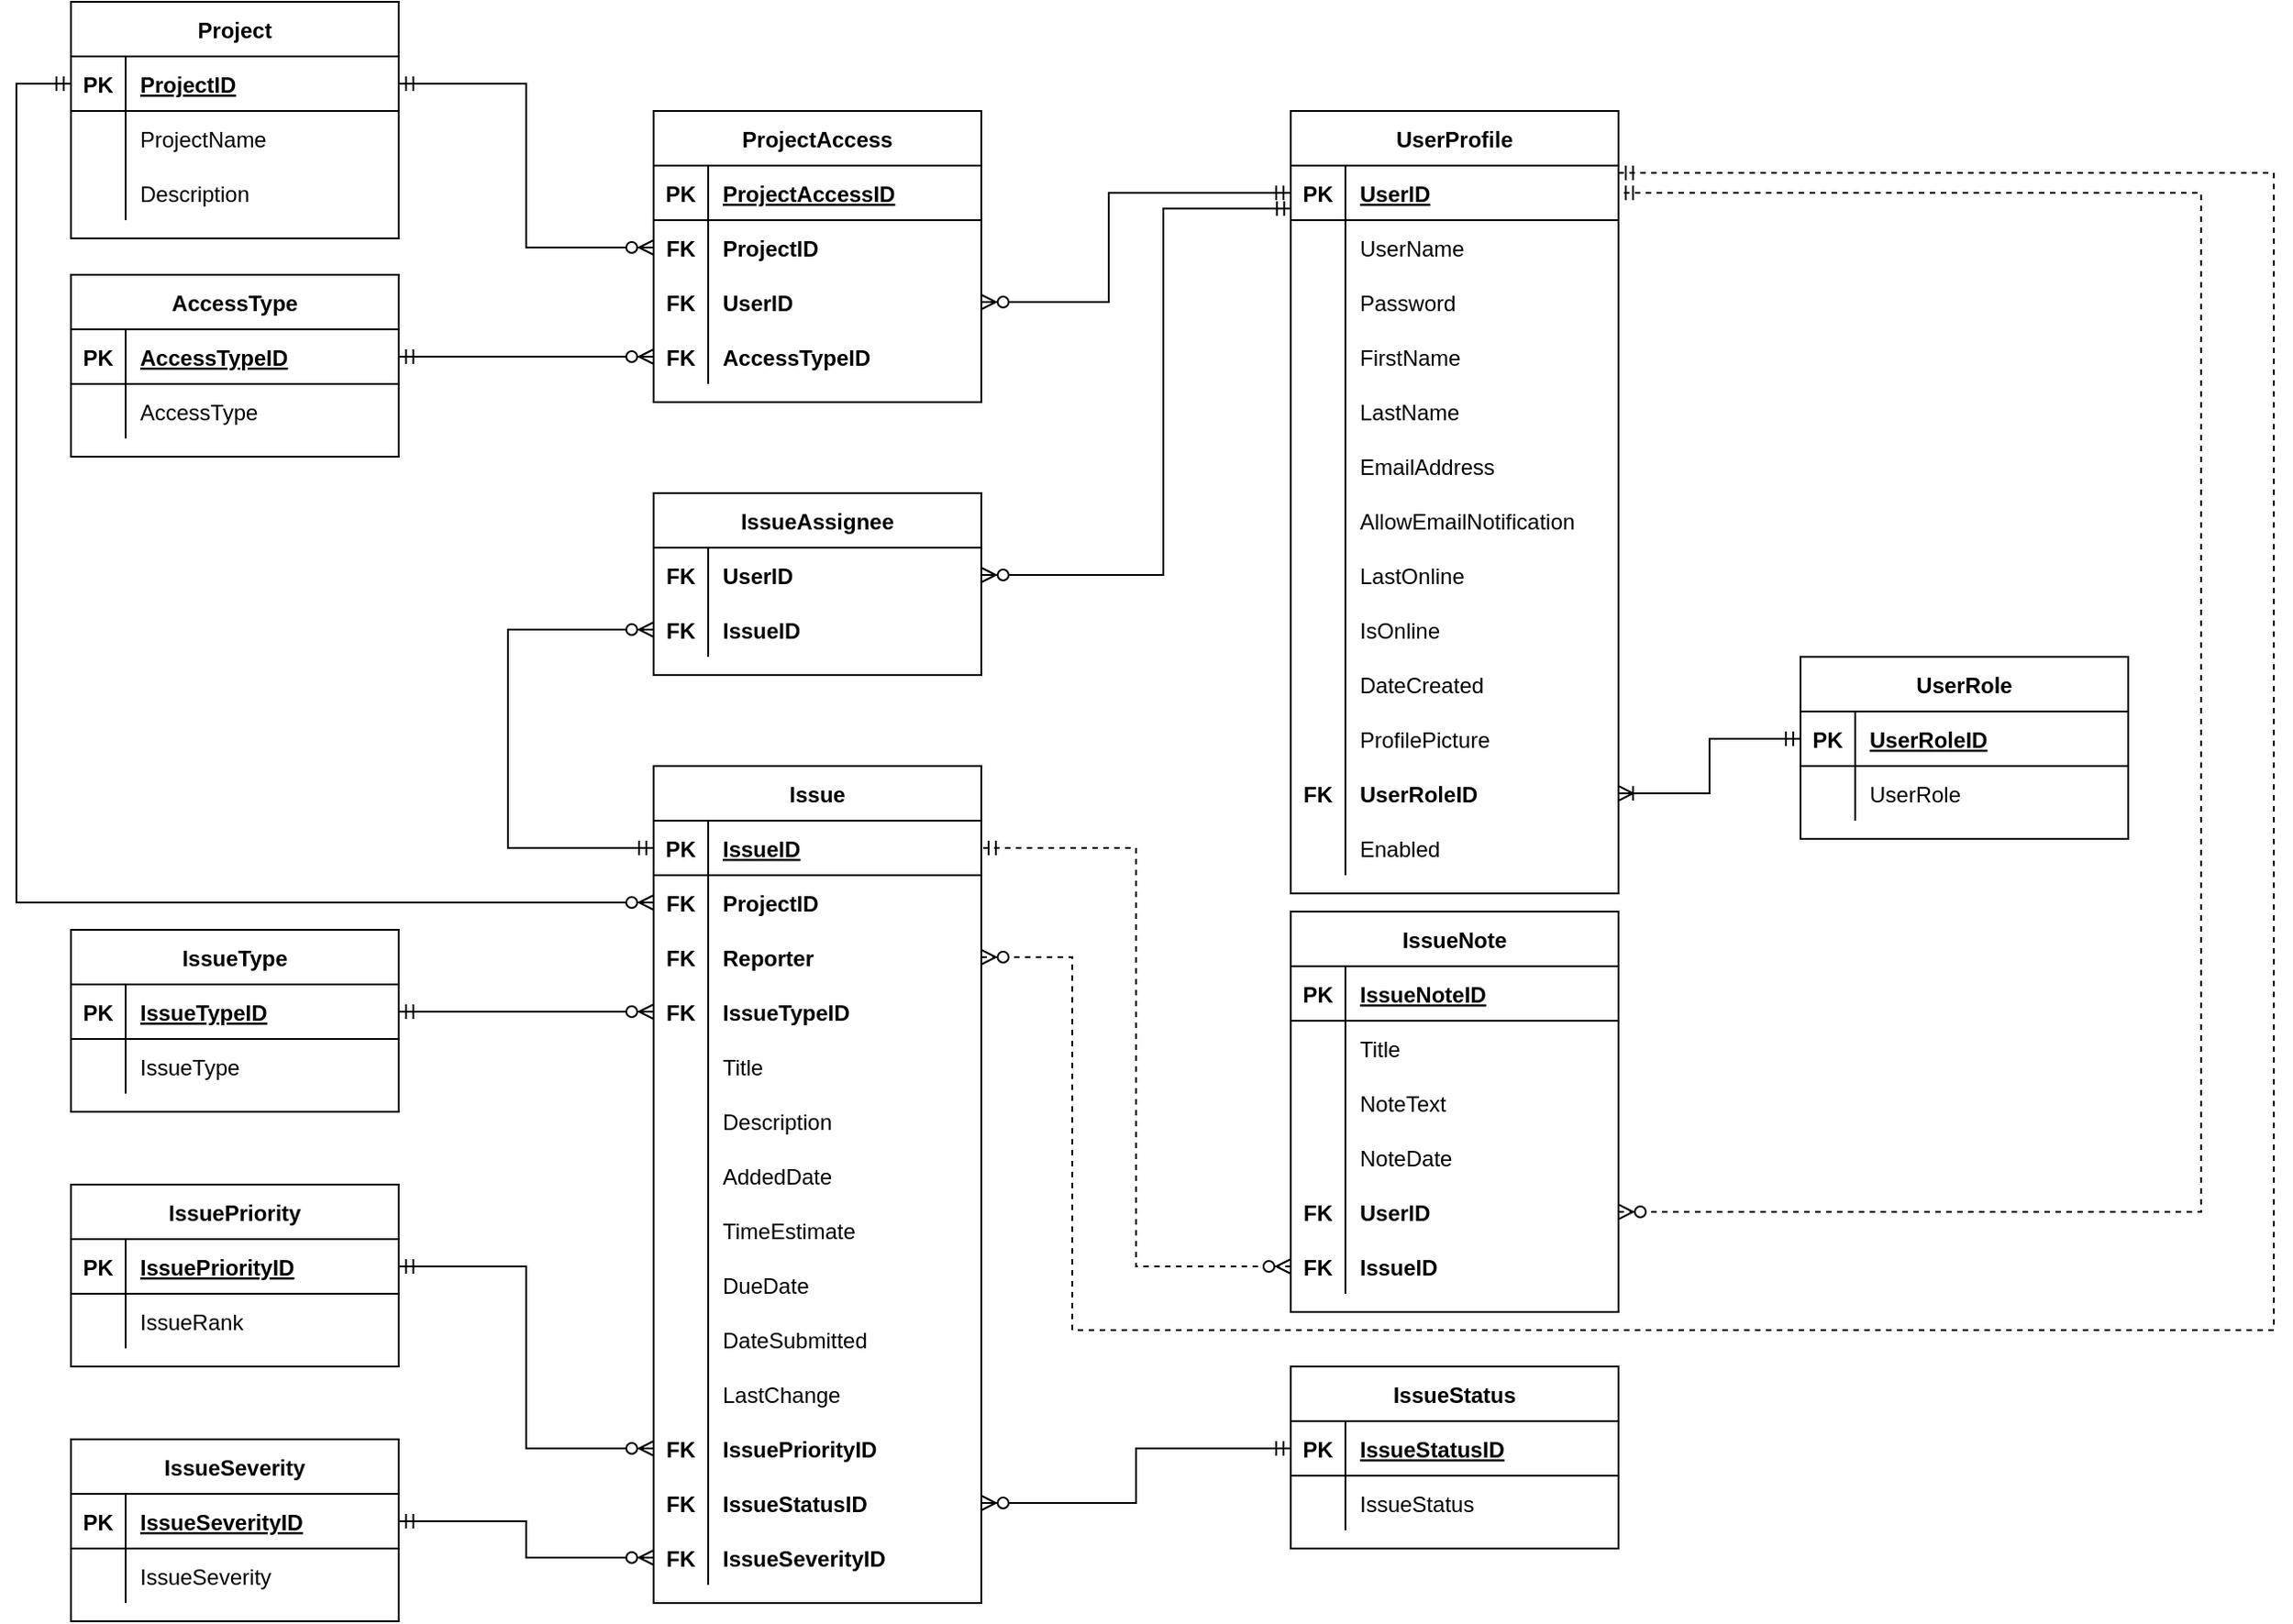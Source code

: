 <mxfile version="14.2.7" type="device"><diagram id="EEn7_UA5b_czd3U7n7TX" name="Page-1"><mxGraphModel dx="2249" dy="832" grid="1" gridSize="10" guides="1" tooltips="1" connect="1" arrows="1" fold="1" page="1" pageScale="1" pageWidth="827" pageHeight="1169" math="0" shadow="0"><root><mxCell id="0"/><mxCell id="1" parent="0"/><mxCell id="U8qrPTHyF1fJjjaUrVv9-1" value="Project" style="shape=table;startSize=30;container=1;collapsible=1;childLayout=tableLayout;fixedRows=1;rowLines=0;fontStyle=1;align=center;resizeLast=1;" parent="1" vertex="1"><mxGeometry x="-330" y="40" width="180" height="130" as="geometry"/></mxCell><mxCell id="U8qrPTHyF1fJjjaUrVv9-2" value="" style="shape=partialRectangle;collapsible=0;dropTarget=0;pointerEvents=0;fillColor=none;top=0;left=0;bottom=1;right=0;points=[[0,0.5],[1,0.5]];portConstraint=eastwest;" parent="U8qrPTHyF1fJjjaUrVv9-1" vertex="1"><mxGeometry y="30" width="180" height="30" as="geometry"/></mxCell><mxCell id="U8qrPTHyF1fJjjaUrVv9-3" value="PK" style="shape=partialRectangle;connectable=0;fillColor=none;top=0;left=0;bottom=0;right=0;fontStyle=1;overflow=hidden;" parent="U8qrPTHyF1fJjjaUrVv9-2" vertex="1"><mxGeometry width="30" height="30" as="geometry"/></mxCell><mxCell id="U8qrPTHyF1fJjjaUrVv9-4" value="ProjectID" style="shape=partialRectangle;connectable=0;fillColor=none;top=0;left=0;bottom=0;right=0;align=left;spacingLeft=6;fontStyle=5;overflow=hidden;" parent="U8qrPTHyF1fJjjaUrVv9-2" vertex="1"><mxGeometry x="30" width="150" height="30" as="geometry"/></mxCell><mxCell id="U8qrPTHyF1fJjjaUrVv9-5" value="" style="shape=partialRectangle;collapsible=0;dropTarget=0;pointerEvents=0;fillColor=none;top=0;left=0;bottom=0;right=0;points=[[0,0.5],[1,0.5]];portConstraint=eastwest;" parent="U8qrPTHyF1fJjjaUrVv9-1" vertex="1"><mxGeometry y="60" width="180" height="30" as="geometry"/></mxCell><mxCell id="U8qrPTHyF1fJjjaUrVv9-6" value="" style="shape=partialRectangle;connectable=0;fillColor=none;top=0;left=0;bottom=0;right=0;editable=1;overflow=hidden;" parent="U8qrPTHyF1fJjjaUrVv9-5" vertex="1"><mxGeometry width="30" height="30" as="geometry"/></mxCell><mxCell id="U8qrPTHyF1fJjjaUrVv9-7" value="ProjectName" style="shape=partialRectangle;connectable=0;fillColor=none;top=0;left=0;bottom=0;right=0;align=left;spacingLeft=6;overflow=hidden;" parent="U8qrPTHyF1fJjjaUrVv9-5" vertex="1"><mxGeometry x="30" width="150" height="30" as="geometry"/></mxCell><mxCell id="U8qrPTHyF1fJjjaUrVv9-8" value="" style="shape=partialRectangle;collapsible=0;dropTarget=0;pointerEvents=0;fillColor=none;top=0;left=0;bottom=0;right=0;points=[[0,0.5],[1,0.5]];portConstraint=eastwest;" parent="U8qrPTHyF1fJjjaUrVv9-1" vertex="1"><mxGeometry y="90" width="180" height="30" as="geometry"/></mxCell><mxCell id="U8qrPTHyF1fJjjaUrVv9-9" value="" style="shape=partialRectangle;connectable=0;fillColor=none;top=0;left=0;bottom=0;right=0;editable=1;overflow=hidden;" parent="U8qrPTHyF1fJjjaUrVv9-8" vertex="1"><mxGeometry width="30" height="30" as="geometry"/></mxCell><mxCell id="U8qrPTHyF1fJjjaUrVv9-10" value="Description" style="shape=partialRectangle;connectable=0;fillColor=none;top=0;left=0;bottom=0;right=0;align=left;spacingLeft=6;overflow=hidden;" parent="U8qrPTHyF1fJjjaUrVv9-8" vertex="1"><mxGeometry x="30" width="150" height="30" as="geometry"/></mxCell><mxCell id="U8qrPTHyF1fJjjaUrVv9-31" value="ProjectAccess" style="shape=table;startSize=30;container=1;collapsible=1;childLayout=tableLayout;fixedRows=1;rowLines=0;fontStyle=1;align=center;resizeLast=1;" parent="1" vertex="1"><mxGeometry x="-10" y="100" width="180" height="160" as="geometry"/></mxCell><mxCell id="U8qrPTHyF1fJjjaUrVv9-32" value="" style="shape=partialRectangle;collapsible=0;dropTarget=0;pointerEvents=0;fillColor=none;top=0;left=0;bottom=1;right=0;points=[[0,0.5],[1,0.5]];portConstraint=eastwest;" parent="U8qrPTHyF1fJjjaUrVv9-31" vertex="1"><mxGeometry y="30" width="180" height="30" as="geometry"/></mxCell><mxCell id="U8qrPTHyF1fJjjaUrVv9-33" value="PK" style="shape=partialRectangle;connectable=0;fillColor=none;top=0;left=0;bottom=0;right=0;fontStyle=1;overflow=hidden;" parent="U8qrPTHyF1fJjjaUrVv9-32" vertex="1"><mxGeometry width="30" height="30" as="geometry"/></mxCell><mxCell id="U8qrPTHyF1fJjjaUrVv9-34" value="ProjectAccessID" style="shape=partialRectangle;connectable=0;fillColor=none;top=0;left=0;bottom=0;right=0;align=left;spacingLeft=6;fontStyle=5;overflow=hidden;" parent="U8qrPTHyF1fJjjaUrVv9-32" vertex="1"><mxGeometry x="30" width="150" height="30" as="geometry"/></mxCell><mxCell id="U8qrPTHyF1fJjjaUrVv9-35" value="" style="shape=partialRectangle;collapsible=0;dropTarget=0;pointerEvents=0;fillColor=none;top=0;left=0;bottom=0;right=0;points=[[0,0.5],[1,0.5]];portConstraint=eastwest;" parent="U8qrPTHyF1fJjjaUrVv9-31" vertex="1"><mxGeometry y="60" width="180" height="30" as="geometry"/></mxCell><mxCell id="U8qrPTHyF1fJjjaUrVv9-36" value="FK" style="shape=partialRectangle;connectable=0;fillColor=none;top=0;left=0;bottom=0;right=0;editable=1;overflow=hidden;fontStyle=1" parent="U8qrPTHyF1fJjjaUrVv9-35" vertex="1"><mxGeometry width="30" height="30" as="geometry"/></mxCell><mxCell id="U8qrPTHyF1fJjjaUrVv9-37" value="ProjectID" style="shape=partialRectangle;connectable=0;fillColor=none;top=0;left=0;bottom=0;right=0;align=left;spacingLeft=6;overflow=hidden;fontStyle=1" parent="U8qrPTHyF1fJjjaUrVv9-35" vertex="1"><mxGeometry x="30" width="150" height="30" as="geometry"/></mxCell><mxCell id="U8qrPTHyF1fJjjaUrVv9-38" value="" style="shape=partialRectangle;collapsible=0;dropTarget=0;pointerEvents=0;fillColor=none;top=0;left=0;bottom=0;right=0;points=[[0,0.5],[1,0.5]];portConstraint=eastwest;" parent="U8qrPTHyF1fJjjaUrVv9-31" vertex="1"><mxGeometry y="90" width="180" height="30" as="geometry"/></mxCell><mxCell id="U8qrPTHyF1fJjjaUrVv9-39" value="FK" style="shape=partialRectangle;connectable=0;fillColor=none;top=0;left=0;bottom=0;right=0;editable=1;overflow=hidden;fontStyle=1" parent="U8qrPTHyF1fJjjaUrVv9-38" vertex="1"><mxGeometry width="30" height="30" as="geometry"/></mxCell><mxCell id="U8qrPTHyF1fJjjaUrVv9-40" value="UserID" style="shape=partialRectangle;connectable=0;fillColor=none;top=0;left=0;bottom=0;right=0;align=left;spacingLeft=6;overflow=hidden;fontStyle=1" parent="U8qrPTHyF1fJjjaUrVv9-38" vertex="1"><mxGeometry x="30" width="150" height="30" as="geometry"/></mxCell><mxCell id="OHiaVpku4xXdTDNq6cMT-23" value="" style="shape=partialRectangle;collapsible=0;dropTarget=0;pointerEvents=0;fillColor=none;top=0;left=0;bottom=0;right=0;points=[[0,0.5],[1,0.5]];portConstraint=eastwest;" parent="U8qrPTHyF1fJjjaUrVv9-31" vertex="1"><mxGeometry y="120" width="180" height="30" as="geometry"/></mxCell><mxCell id="OHiaVpku4xXdTDNq6cMT-24" value="FK" style="shape=partialRectangle;connectable=0;fillColor=none;top=0;left=0;bottom=0;right=0;editable=1;overflow=hidden;fontStyle=1" parent="OHiaVpku4xXdTDNq6cMT-23" vertex="1"><mxGeometry width="30" height="30" as="geometry"/></mxCell><mxCell id="OHiaVpku4xXdTDNq6cMT-25" value="AccessTypeID" style="shape=partialRectangle;connectable=0;fillColor=none;top=0;left=0;bottom=0;right=0;align=left;spacingLeft=6;overflow=hidden;fontStyle=1" parent="OHiaVpku4xXdTDNq6cMT-23" vertex="1"><mxGeometry x="30" width="150" height="30" as="geometry"/></mxCell><mxCell id="U8qrPTHyF1fJjjaUrVv9-58" value="UserProfile" style="shape=table;startSize=30;container=1;collapsible=1;childLayout=tableLayout;fixedRows=1;rowLines=0;fontStyle=1;align=center;resizeLast=1;" parent="1" vertex="1"><mxGeometry x="340" y="100" width="180" height="430" as="geometry"><mxRectangle x="340" y="70" width="60" height="30" as="alternateBounds"/></mxGeometry></mxCell><mxCell id="U8qrPTHyF1fJjjaUrVv9-59" value="" style="shape=partialRectangle;collapsible=0;dropTarget=0;pointerEvents=0;fillColor=none;top=0;left=0;bottom=1;right=0;points=[[0,0.5],[1,0.5]];portConstraint=eastwest;" parent="U8qrPTHyF1fJjjaUrVv9-58" vertex="1"><mxGeometry y="30" width="180" height="30" as="geometry"/></mxCell><mxCell id="U8qrPTHyF1fJjjaUrVv9-60" value="PK" style="shape=partialRectangle;connectable=0;fillColor=none;top=0;left=0;bottom=0;right=0;fontStyle=1;overflow=hidden;" parent="U8qrPTHyF1fJjjaUrVv9-59" vertex="1"><mxGeometry width="30" height="30" as="geometry"/></mxCell><mxCell id="U8qrPTHyF1fJjjaUrVv9-61" value="UserID" style="shape=partialRectangle;connectable=0;fillColor=none;top=0;left=0;bottom=0;right=0;align=left;spacingLeft=6;fontStyle=5;overflow=hidden;" parent="U8qrPTHyF1fJjjaUrVv9-59" vertex="1"><mxGeometry x="30" width="150" height="30" as="geometry"/></mxCell><mxCell id="U8qrPTHyF1fJjjaUrVv9-62" value="" style="shape=partialRectangle;collapsible=0;dropTarget=0;pointerEvents=0;fillColor=none;top=0;left=0;bottom=0;right=0;points=[[0,0.5],[1,0.5]];portConstraint=eastwest;" parent="U8qrPTHyF1fJjjaUrVv9-58" vertex="1"><mxGeometry y="60" width="180" height="30" as="geometry"/></mxCell><mxCell id="U8qrPTHyF1fJjjaUrVv9-63" value="" style="shape=partialRectangle;connectable=0;fillColor=none;top=0;left=0;bottom=0;right=0;editable=1;overflow=hidden;" parent="U8qrPTHyF1fJjjaUrVv9-62" vertex="1"><mxGeometry width="30" height="30" as="geometry"/></mxCell><mxCell id="U8qrPTHyF1fJjjaUrVv9-64" value="UserName" style="shape=partialRectangle;connectable=0;fillColor=none;top=0;left=0;bottom=0;right=0;align=left;spacingLeft=6;overflow=hidden;" parent="U8qrPTHyF1fJjjaUrVv9-62" vertex="1"><mxGeometry x="30" width="150" height="30" as="geometry"/></mxCell><mxCell id="U8qrPTHyF1fJjjaUrVv9-68" value="" style="shape=partialRectangle;collapsible=0;dropTarget=0;pointerEvents=0;fillColor=none;top=0;left=0;bottom=0;right=0;points=[[0,0.5],[1,0.5]];portConstraint=eastwest;" parent="U8qrPTHyF1fJjjaUrVv9-58" vertex="1"><mxGeometry y="90" width="180" height="30" as="geometry"/></mxCell><mxCell id="U8qrPTHyF1fJjjaUrVv9-69" value="" style="shape=partialRectangle;connectable=0;fillColor=none;top=0;left=0;bottom=0;right=0;editable=1;overflow=hidden;" parent="U8qrPTHyF1fJjjaUrVv9-68" vertex="1"><mxGeometry width="30" height="30" as="geometry"/></mxCell><mxCell id="U8qrPTHyF1fJjjaUrVv9-70" value="Password" style="shape=partialRectangle;connectable=0;fillColor=none;top=0;left=0;bottom=0;right=0;align=left;spacingLeft=6;overflow=hidden;" parent="U8qrPTHyF1fJjjaUrVv9-68" vertex="1"><mxGeometry x="30" width="150" height="30" as="geometry"/></mxCell><mxCell id="U8qrPTHyF1fJjjaUrVv9-65" value="" style="shape=partialRectangle;collapsible=0;dropTarget=0;pointerEvents=0;fillColor=none;top=0;left=0;bottom=0;right=0;points=[[0,0.5],[1,0.5]];portConstraint=eastwest;" parent="U8qrPTHyF1fJjjaUrVv9-58" vertex="1"><mxGeometry y="120" width="180" height="30" as="geometry"/></mxCell><mxCell id="U8qrPTHyF1fJjjaUrVv9-66" value="" style="shape=partialRectangle;connectable=0;fillColor=none;top=0;left=0;bottom=0;right=0;editable=1;overflow=hidden;" parent="U8qrPTHyF1fJjjaUrVv9-65" vertex="1"><mxGeometry width="30" height="30" as="geometry"/></mxCell><mxCell id="U8qrPTHyF1fJjjaUrVv9-67" value="FirstName" style="shape=partialRectangle;connectable=0;fillColor=none;top=0;left=0;bottom=0;right=0;align=left;spacingLeft=6;overflow=hidden;" parent="U8qrPTHyF1fJjjaUrVv9-65" vertex="1"><mxGeometry x="30" width="150" height="30" as="geometry"/></mxCell><mxCell id="U8qrPTHyF1fJjjaUrVv9-85" value="" style="shape=partialRectangle;collapsible=0;dropTarget=0;pointerEvents=0;fillColor=none;top=0;left=0;bottom=0;right=0;points=[[0,0.5],[1,0.5]];portConstraint=eastwest;" parent="U8qrPTHyF1fJjjaUrVv9-58" vertex="1"><mxGeometry y="150" width="180" height="30" as="geometry"/></mxCell><mxCell id="U8qrPTHyF1fJjjaUrVv9-86" value="" style="shape=partialRectangle;connectable=0;fillColor=none;top=0;left=0;bottom=0;right=0;editable=1;overflow=hidden;" parent="U8qrPTHyF1fJjjaUrVv9-85" vertex="1"><mxGeometry width="30" height="30" as="geometry"/></mxCell><mxCell id="U8qrPTHyF1fJjjaUrVv9-87" value="LastName" style="shape=partialRectangle;connectable=0;fillColor=none;top=0;left=0;bottom=0;right=0;align=left;spacingLeft=6;overflow=hidden;" parent="U8qrPTHyF1fJjjaUrVv9-85" vertex="1"><mxGeometry x="30" width="150" height="30" as="geometry"/></mxCell><mxCell id="U8qrPTHyF1fJjjaUrVv9-88" value="" style="shape=partialRectangle;collapsible=0;dropTarget=0;pointerEvents=0;fillColor=none;top=0;left=0;bottom=0;right=0;points=[[0,0.5],[1,0.5]];portConstraint=eastwest;" parent="U8qrPTHyF1fJjjaUrVv9-58" vertex="1"><mxGeometry y="180" width="180" height="30" as="geometry"/></mxCell><mxCell id="U8qrPTHyF1fJjjaUrVv9-89" value="" style="shape=partialRectangle;connectable=0;fillColor=none;top=0;left=0;bottom=0;right=0;editable=1;overflow=hidden;" parent="U8qrPTHyF1fJjjaUrVv9-88" vertex="1"><mxGeometry width="30" height="30" as="geometry"/></mxCell><mxCell id="U8qrPTHyF1fJjjaUrVv9-90" value="EmailAddress" style="shape=partialRectangle;connectable=0;fillColor=none;top=0;left=0;bottom=0;right=0;align=left;spacingLeft=6;overflow=hidden;" parent="U8qrPTHyF1fJjjaUrVv9-88" vertex="1"><mxGeometry x="30" width="150" height="30" as="geometry"/></mxCell><mxCell id="U8qrPTHyF1fJjjaUrVv9-91" value="" style="shape=partialRectangle;collapsible=0;dropTarget=0;pointerEvents=0;fillColor=none;top=0;left=0;bottom=0;right=0;points=[[0,0.5],[1,0.5]];portConstraint=eastwest;" parent="U8qrPTHyF1fJjjaUrVv9-58" vertex="1"><mxGeometry y="210" width="180" height="30" as="geometry"/></mxCell><mxCell id="U8qrPTHyF1fJjjaUrVv9-92" value="" style="shape=partialRectangle;connectable=0;fillColor=none;top=0;left=0;bottom=0;right=0;editable=1;overflow=hidden;" parent="U8qrPTHyF1fJjjaUrVv9-91" vertex="1"><mxGeometry width="30" height="30" as="geometry"/></mxCell><mxCell id="U8qrPTHyF1fJjjaUrVv9-93" value="AllowEmailNotification" style="shape=partialRectangle;connectable=0;fillColor=none;top=0;left=0;bottom=0;right=0;align=left;spacingLeft=6;overflow=hidden;" parent="U8qrPTHyF1fJjjaUrVv9-91" vertex="1"><mxGeometry x="30" width="150" height="30" as="geometry"/></mxCell><mxCell id="U8qrPTHyF1fJjjaUrVv9-94" value="" style="shape=partialRectangle;collapsible=0;dropTarget=0;pointerEvents=0;fillColor=none;top=0;left=0;bottom=0;right=0;points=[[0,0.5],[1,0.5]];portConstraint=eastwest;" parent="U8qrPTHyF1fJjjaUrVv9-58" vertex="1"><mxGeometry y="240" width="180" height="30" as="geometry"/></mxCell><mxCell id="U8qrPTHyF1fJjjaUrVv9-95" value="" style="shape=partialRectangle;connectable=0;fillColor=none;top=0;left=0;bottom=0;right=0;editable=1;overflow=hidden;" parent="U8qrPTHyF1fJjjaUrVv9-94" vertex="1"><mxGeometry width="30" height="30" as="geometry"/></mxCell><mxCell id="U8qrPTHyF1fJjjaUrVv9-96" value="LastOnline" style="shape=partialRectangle;connectable=0;fillColor=none;top=0;left=0;bottom=0;right=0;align=left;spacingLeft=6;overflow=hidden;" parent="U8qrPTHyF1fJjjaUrVv9-94" vertex="1"><mxGeometry x="30" width="150" height="30" as="geometry"/></mxCell><mxCell id="OHiaVpku4xXdTDNq6cMT-4" value="" style="shape=partialRectangle;collapsible=0;dropTarget=0;pointerEvents=0;fillColor=none;top=0;left=0;bottom=0;right=0;points=[[0,0.5],[1,0.5]];portConstraint=eastwest;" parent="U8qrPTHyF1fJjjaUrVv9-58" vertex="1"><mxGeometry y="270" width="180" height="30" as="geometry"/></mxCell><mxCell id="OHiaVpku4xXdTDNq6cMT-5" value="" style="shape=partialRectangle;connectable=0;fillColor=none;top=0;left=0;bottom=0;right=0;editable=1;overflow=hidden;" parent="OHiaVpku4xXdTDNq6cMT-4" vertex="1"><mxGeometry width="30" height="30" as="geometry"/></mxCell><mxCell id="OHiaVpku4xXdTDNq6cMT-6" value="IsOnline" style="shape=partialRectangle;connectable=0;fillColor=none;top=0;left=0;bottom=0;right=0;align=left;spacingLeft=6;overflow=hidden;" parent="OHiaVpku4xXdTDNq6cMT-4" vertex="1"><mxGeometry x="30" width="150" height="30" as="geometry"/></mxCell><mxCell id="U8qrPTHyF1fJjjaUrVv9-97" value="" style="shape=partialRectangle;collapsible=0;dropTarget=0;pointerEvents=0;fillColor=none;top=0;left=0;bottom=0;right=0;points=[[0,0.5],[1,0.5]];portConstraint=eastwest;" parent="U8qrPTHyF1fJjjaUrVv9-58" vertex="1"><mxGeometry y="300" width="180" height="30" as="geometry"/></mxCell><mxCell id="U8qrPTHyF1fJjjaUrVv9-98" value="" style="shape=partialRectangle;connectable=0;fillColor=none;top=0;left=0;bottom=0;right=0;editable=1;overflow=hidden;" parent="U8qrPTHyF1fJjjaUrVv9-97" vertex="1"><mxGeometry width="30" height="30" as="geometry"/></mxCell><mxCell id="U8qrPTHyF1fJjjaUrVv9-99" value="DateCreated" style="shape=partialRectangle;connectable=0;fillColor=none;top=0;left=0;bottom=0;right=0;align=left;spacingLeft=6;overflow=hidden;" parent="U8qrPTHyF1fJjjaUrVv9-97" vertex="1"><mxGeometry x="30" width="150" height="30" as="geometry"/></mxCell><mxCell id="U8qrPTHyF1fJjjaUrVv9-466" value="" style="shape=partialRectangle;collapsible=0;dropTarget=0;pointerEvents=0;fillColor=none;top=0;left=0;bottom=0;right=0;points=[[0,0.5],[1,0.5]];portConstraint=eastwest;" parent="U8qrPTHyF1fJjjaUrVv9-58" vertex="1"><mxGeometry y="330" width="180" height="30" as="geometry"/></mxCell><mxCell id="U8qrPTHyF1fJjjaUrVv9-467" value="" style="shape=partialRectangle;connectable=0;fillColor=none;top=0;left=0;bottom=0;right=0;editable=1;overflow=hidden;" parent="U8qrPTHyF1fJjjaUrVv9-466" vertex="1"><mxGeometry width="30" height="30" as="geometry"/></mxCell><mxCell id="U8qrPTHyF1fJjjaUrVv9-468" value="ProfilePicture" style="shape=partialRectangle;connectable=0;fillColor=none;top=0;left=0;bottom=0;right=0;align=left;spacingLeft=6;overflow=hidden;" parent="U8qrPTHyF1fJjjaUrVv9-466" vertex="1"><mxGeometry x="30" width="150" height="30" as="geometry"/></mxCell><mxCell id="U8qrPTHyF1fJjjaUrVv9-232" value="" style="shape=partialRectangle;collapsible=0;dropTarget=0;pointerEvents=0;fillColor=none;top=0;left=0;bottom=0;right=0;points=[[0,0.5],[1,0.5]];portConstraint=eastwest;" parent="U8qrPTHyF1fJjjaUrVv9-58" vertex="1"><mxGeometry y="360" width="180" height="30" as="geometry"/></mxCell><mxCell id="U8qrPTHyF1fJjjaUrVv9-233" value="FK" style="shape=partialRectangle;connectable=0;fillColor=none;top=0;left=0;bottom=0;right=0;editable=1;overflow=hidden;fontStyle=1" parent="U8qrPTHyF1fJjjaUrVv9-232" vertex="1"><mxGeometry width="30" height="30" as="geometry"/></mxCell><mxCell id="U8qrPTHyF1fJjjaUrVv9-234" value="UserRoleID" style="shape=partialRectangle;connectable=0;fillColor=none;top=0;left=0;bottom=0;right=0;align=left;spacingLeft=6;overflow=hidden;fontStyle=1" parent="U8qrPTHyF1fJjjaUrVv9-232" vertex="1"><mxGeometry x="30" width="150" height="30" as="geometry"/></mxCell><mxCell id="U8qrPTHyF1fJjjaUrVv9-284" value="" style="shape=partialRectangle;collapsible=0;dropTarget=0;pointerEvents=0;fillColor=none;top=0;left=0;bottom=0;right=0;points=[[0,0.5],[1,0.5]];portConstraint=eastwest;" parent="U8qrPTHyF1fJjjaUrVv9-58" vertex="1"><mxGeometry y="390" width="180" height="30" as="geometry"/></mxCell><mxCell id="U8qrPTHyF1fJjjaUrVv9-285" value="" style="shape=partialRectangle;connectable=0;fillColor=none;top=0;left=0;bottom=0;right=0;editable=1;overflow=hidden;fontStyle=0" parent="U8qrPTHyF1fJjjaUrVv9-284" vertex="1"><mxGeometry width="30" height="30" as="geometry"/></mxCell><mxCell id="U8qrPTHyF1fJjjaUrVv9-286" value="Enabled" style="shape=partialRectangle;connectable=0;fillColor=none;top=0;left=0;bottom=0;right=0;align=left;spacingLeft=6;overflow=hidden;fontStyle=0" parent="U8qrPTHyF1fJjjaUrVv9-284" vertex="1"><mxGeometry x="30" width="150" height="30" as="geometry"/></mxCell><mxCell id="U8qrPTHyF1fJjjaUrVv9-100" value="IssueNote" style="shape=table;startSize=30;container=1;collapsible=1;childLayout=tableLayout;fixedRows=1;rowLines=0;fontStyle=1;align=center;resizeLast=1;" parent="1" vertex="1"><mxGeometry x="340" y="540" width="180" height="220" as="geometry"/></mxCell><mxCell id="U8qrPTHyF1fJjjaUrVv9-101" value="" style="shape=partialRectangle;collapsible=0;dropTarget=0;pointerEvents=0;fillColor=none;top=0;left=0;bottom=1;right=0;points=[[0,0.5],[1,0.5]];portConstraint=eastwest;" parent="U8qrPTHyF1fJjjaUrVv9-100" vertex="1"><mxGeometry y="30" width="180" height="30" as="geometry"/></mxCell><mxCell id="U8qrPTHyF1fJjjaUrVv9-102" value="PK" style="shape=partialRectangle;connectable=0;fillColor=none;top=0;left=0;bottom=0;right=0;fontStyle=1;overflow=hidden;" parent="U8qrPTHyF1fJjjaUrVv9-101" vertex="1"><mxGeometry width="30" height="30" as="geometry"/></mxCell><mxCell id="U8qrPTHyF1fJjjaUrVv9-103" value="IssueNoteID" style="shape=partialRectangle;connectable=0;fillColor=none;top=0;left=0;bottom=0;right=0;align=left;spacingLeft=6;fontStyle=5;overflow=hidden;" parent="U8qrPTHyF1fJjjaUrVv9-101" vertex="1"><mxGeometry x="30" width="150" height="30" as="geometry"/></mxCell><mxCell id="U8qrPTHyF1fJjjaUrVv9-104" value="" style="shape=partialRectangle;collapsible=0;dropTarget=0;pointerEvents=0;fillColor=none;top=0;left=0;bottom=0;right=0;points=[[0,0.5],[1,0.5]];portConstraint=eastwest;" parent="U8qrPTHyF1fJjjaUrVv9-100" vertex="1"><mxGeometry y="60" width="180" height="30" as="geometry"/></mxCell><mxCell id="U8qrPTHyF1fJjjaUrVv9-105" value="" style="shape=partialRectangle;connectable=0;fillColor=none;top=0;left=0;bottom=0;right=0;editable=1;overflow=hidden;" parent="U8qrPTHyF1fJjjaUrVv9-104" vertex="1"><mxGeometry width="30" height="30" as="geometry"/></mxCell><mxCell id="U8qrPTHyF1fJjjaUrVv9-106" value="Title" style="shape=partialRectangle;connectable=0;fillColor=none;top=0;left=0;bottom=0;right=0;align=left;spacingLeft=6;overflow=hidden;" parent="U8qrPTHyF1fJjjaUrVv9-104" vertex="1"><mxGeometry x="30" width="150" height="30" as="geometry"/></mxCell><mxCell id="U8qrPTHyF1fJjjaUrVv9-431" value="" style="shape=partialRectangle;collapsible=0;dropTarget=0;pointerEvents=0;fillColor=none;top=0;left=0;bottom=0;right=0;points=[[0,0.5],[1,0.5]];portConstraint=eastwest;" parent="U8qrPTHyF1fJjjaUrVv9-100" vertex="1"><mxGeometry y="90" width="180" height="30" as="geometry"/></mxCell><mxCell id="U8qrPTHyF1fJjjaUrVv9-432" value="" style="shape=partialRectangle;connectable=0;fillColor=none;top=0;left=0;bottom=0;right=0;editable=1;overflow=hidden;" parent="U8qrPTHyF1fJjjaUrVv9-431" vertex="1"><mxGeometry width="30" height="30" as="geometry"/></mxCell><mxCell id="U8qrPTHyF1fJjjaUrVv9-433" value="NoteText" style="shape=partialRectangle;connectable=0;fillColor=none;top=0;left=0;bottom=0;right=0;align=left;spacingLeft=6;overflow=hidden;" parent="U8qrPTHyF1fJjjaUrVv9-431" vertex="1"><mxGeometry x="30" width="150" height="30" as="geometry"/></mxCell><mxCell id="U8qrPTHyF1fJjjaUrVv9-107" value="" style="shape=partialRectangle;collapsible=0;dropTarget=0;pointerEvents=0;fillColor=none;top=0;left=0;bottom=0;right=0;points=[[0,0.5],[1,0.5]];portConstraint=eastwest;" parent="U8qrPTHyF1fJjjaUrVv9-100" vertex="1"><mxGeometry y="120" width="180" height="30" as="geometry"/></mxCell><mxCell id="U8qrPTHyF1fJjjaUrVv9-108" value="" style="shape=partialRectangle;connectable=0;fillColor=none;top=0;left=0;bottom=0;right=0;editable=1;overflow=hidden;" parent="U8qrPTHyF1fJjjaUrVv9-107" vertex="1"><mxGeometry width="30" height="30" as="geometry"/></mxCell><mxCell id="U8qrPTHyF1fJjjaUrVv9-109" value="NoteDate" style="shape=partialRectangle;connectable=0;fillColor=none;top=0;left=0;bottom=0;right=0;align=left;spacingLeft=6;overflow=hidden;" parent="U8qrPTHyF1fJjjaUrVv9-107" vertex="1"><mxGeometry x="30" width="150" height="30" as="geometry"/></mxCell><mxCell id="U8qrPTHyF1fJjjaUrVv9-110" value="" style="shape=partialRectangle;collapsible=0;dropTarget=0;pointerEvents=0;fillColor=none;top=0;left=0;bottom=0;right=0;points=[[0,0.5],[1,0.5]];portConstraint=eastwest;" parent="U8qrPTHyF1fJjjaUrVv9-100" vertex="1"><mxGeometry y="150" width="180" height="30" as="geometry"/></mxCell><mxCell id="U8qrPTHyF1fJjjaUrVv9-111" value="FK" style="shape=partialRectangle;connectable=0;fillColor=none;top=0;left=0;bottom=0;right=0;editable=1;overflow=hidden;fontStyle=1" parent="U8qrPTHyF1fJjjaUrVv9-110" vertex="1"><mxGeometry width="30" height="30" as="geometry"/></mxCell><mxCell id="U8qrPTHyF1fJjjaUrVv9-112" value="UserID" style="shape=partialRectangle;connectable=0;fillColor=none;top=0;left=0;bottom=0;right=0;align=left;spacingLeft=6;overflow=hidden;fontStyle=1" parent="U8qrPTHyF1fJjjaUrVv9-110" vertex="1"><mxGeometry x="30" width="150" height="30" as="geometry"/></mxCell><mxCell id="U8qrPTHyF1fJjjaUrVv9-113" value="" style="shape=partialRectangle;collapsible=0;dropTarget=0;pointerEvents=0;fillColor=none;top=0;left=0;bottom=0;right=0;points=[[0,0.5],[1,0.5]];portConstraint=eastwest;" parent="U8qrPTHyF1fJjjaUrVv9-100" vertex="1"><mxGeometry y="180" width="180" height="30" as="geometry"/></mxCell><mxCell id="U8qrPTHyF1fJjjaUrVv9-114" value="FK" style="shape=partialRectangle;connectable=0;fillColor=none;top=0;left=0;bottom=0;right=0;editable=1;overflow=hidden;fontStyle=1" parent="U8qrPTHyF1fJjjaUrVv9-113" vertex="1"><mxGeometry width="30" height="30" as="geometry"/></mxCell><mxCell id="U8qrPTHyF1fJjjaUrVv9-115" value="IssueID" style="shape=partialRectangle;connectable=0;fillColor=none;top=0;left=0;bottom=0;right=0;align=left;spacingLeft=6;overflow=hidden;fontStyle=1" parent="U8qrPTHyF1fJjjaUrVv9-113" vertex="1"><mxGeometry x="30" width="150" height="30" as="geometry"/></mxCell><mxCell id="U8qrPTHyF1fJjjaUrVv9-116" value="Issue" style="shape=table;startSize=30;container=1;collapsible=1;childLayout=tableLayout;fixedRows=1;rowLines=0;fontStyle=1;align=center;resizeLast=1;" parent="1" vertex="1"><mxGeometry x="-10" y="460" width="180" height="460" as="geometry"/></mxCell><mxCell id="U8qrPTHyF1fJjjaUrVv9-117" value="" style="shape=partialRectangle;collapsible=0;dropTarget=0;pointerEvents=0;fillColor=none;top=0;left=0;bottom=1;right=0;points=[[0,0.5],[1,0.5]];portConstraint=eastwest;" parent="U8qrPTHyF1fJjjaUrVv9-116" vertex="1"><mxGeometry y="30" width="180" height="30" as="geometry"/></mxCell><mxCell id="U8qrPTHyF1fJjjaUrVv9-118" value="PK" style="shape=partialRectangle;connectable=0;fillColor=none;top=0;left=0;bottom=0;right=0;fontStyle=1;overflow=hidden;" parent="U8qrPTHyF1fJjjaUrVv9-117" vertex="1"><mxGeometry width="30" height="30" as="geometry"/></mxCell><mxCell id="U8qrPTHyF1fJjjaUrVv9-119" value="IssueID" style="shape=partialRectangle;connectable=0;fillColor=none;top=0;left=0;bottom=0;right=0;align=left;spacingLeft=6;fontStyle=5;overflow=hidden;" parent="U8qrPTHyF1fJjjaUrVv9-117" vertex="1"><mxGeometry x="30" width="150" height="30" as="geometry"/></mxCell><mxCell id="U8qrPTHyF1fJjjaUrVv9-138" value="" style="shape=partialRectangle;collapsible=0;dropTarget=0;pointerEvents=0;fillColor=none;top=0;left=0;bottom=0;right=0;points=[[0,0.5],[1,0.5]];portConstraint=eastwest;fontStyle=1" parent="U8qrPTHyF1fJjjaUrVv9-116" vertex="1"><mxGeometry y="60" width="180" height="30" as="geometry"/></mxCell><mxCell id="U8qrPTHyF1fJjjaUrVv9-139" value="FK" style="shape=partialRectangle;connectable=0;fillColor=none;top=0;left=0;bottom=0;right=0;editable=1;overflow=hidden;fontStyle=1" parent="U8qrPTHyF1fJjjaUrVv9-138" vertex="1"><mxGeometry width="30" height="30" as="geometry"/></mxCell><mxCell id="U8qrPTHyF1fJjjaUrVv9-140" value="ProjectID" style="shape=partialRectangle;connectable=0;fillColor=none;top=0;left=0;bottom=0;right=0;align=left;spacingLeft=6;overflow=hidden;fontStyle=1" parent="U8qrPTHyF1fJjjaUrVv9-138" vertex="1"><mxGeometry x="30" width="150" height="30" as="geometry"/></mxCell><mxCell id="U8qrPTHyF1fJjjaUrVv9-123" value="" style="shape=partialRectangle;collapsible=0;dropTarget=0;pointerEvents=0;fillColor=none;top=0;left=0;bottom=0;right=0;points=[[0,0.5],[1,0.5]];portConstraint=eastwest;" parent="U8qrPTHyF1fJjjaUrVv9-116" vertex="1"><mxGeometry y="90" width="180" height="30" as="geometry"/></mxCell><mxCell id="U8qrPTHyF1fJjjaUrVv9-124" value="FK" style="shape=partialRectangle;connectable=0;fillColor=none;top=0;left=0;bottom=0;right=0;editable=1;overflow=hidden;fontStyle=1" parent="U8qrPTHyF1fJjjaUrVv9-123" vertex="1"><mxGeometry width="30" height="30" as="geometry"/></mxCell><mxCell id="U8qrPTHyF1fJjjaUrVv9-125" value="Reporter" style="shape=partialRectangle;connectable=0;fillColor=none;top=0;left=0;bottom=0;right=0;align=left;spacingLeft=6;overflow=hidden;fontStyle=1" parent="U8qrPTHyF1fJjjaUrVv9-123" vertex="1"><mxGeometry x="30" width="150" height="30" as="geometry"/></mxCell><mxCell id="U8qrPTHyF1fJjjaUrVv9-132" value="" style="shape=partialRectangle;collapsible=0;dropTarget=0;pointerEvents=0;fillColor=none;top=0;left=0;bottom=0;right=0;points=[[0,0.5],[1,0.5]];portConstraint=eastwest;" parent="U8qrPTHyF1fJjjaUrVv9-116" vertex="1"><mxGeometry y="120" width="180" height="30" as="geometry"/></mxCell><mxCell id="U8qrPTHyF1fJjjaUrVv9-133" value="FK" style="shape=partialRectangle;connectable=0;fillColor=none;top=0;left=0;bottom=0;right=0;editable=1;overflow=hidden;fontStyle=1" parent="U8qrPTHyF1fJjjaUrVv9-132" vertex="1"><mxGeometry width="30" height="30" as="geometry"/></mxCell><mxCell id="U8qrPTHyF1fJjjaUrVv9-134" value="IssueTypeID" style="shape=partialRectangle;connectable=0;fillColor=none;top=0;left=0;bottom=0;right=0;align=left;spacingLeft=6;overflow=hidden;fontStyle=1" parent="U8qrPTHyF1fJjjaUrVv9-132" vertex="1"><mxGeometry x="30" width="150" height="30" as="geometry"/></mxCell><mxCell id="U8qrPTHyF1fJjjaUrVv9-120" value="" style="shape=partialRectangle;collapsible=0;dropTarget=0;pointerEvents=0;fillColor=none;top=0;left=0;bottom=0;right=0;points=[[0,0.5],[1,0.5]];portConstraint=eastwest;" parent="U8qrPTHyF1fJjjaUrVv9-116" vertex="1"><mxGeometry y="150" width="180" height="30" as="geometry"/></mxCell><mxCell id="U8qrPTHyF1fJjjaUrVv9-121" value="" style="shape=partialRectangle;connectable=0;fillColor=none;top=0;left=0;bottom=0;right=0;editable=1;overflow=hidden;" parent="U8qrPTHyF1fJjjaUrVv9-120" vertex="1"><mxGeometry width="30" height="30" as="geometry"/></mxCell><mxCell id="U8qrPTHyF1fJjjaUrVv9-122" value="Title" style="shape=partialRectangle;connectable=0;fillColor=none;top=0;left=0;bottom=0;right=0;align=left;spacingLeft=6;overflow=hidden;" parent="U8qrPTHyF1fJjjaUrVv9-120" vertex="1"><mxGeometry x="30" width="150" height="30" as="geometry"/></mxCell><mxCell id="U8qrPTHyF1fJjjaUrVv9-129" value="" style="shape=partialRectangle;collapsible=0;dropTarget=0;pointerEvents=0;fillColor=none;top=0;left=0;bottom=0;right=0;points=[[0,0.5],[1,0.5]];portConstraint=eastwest;" parent="U8qrPTHyF1fJjjaUrVv9-116" vertex="1"><mxGeometry y="180" width="180" height="30" as="geometry"/></mxCell><mxCell id="U8qrPTHyF1fJjjaUrVv9-130" value="" style="shape=partialRectangle;connectable=0;fillColor=none;top=0;left=0;bottom=0;right=0;editable=1;overflow=hidden;" parent="U8qrPTHyF1fJjjaUrVv9-129" vertex="1"><mxGeometry width="30" height="30" as="geometry"/></mxCell><mxCell id="U8qrPTHyF1fJjjaUrVv9-131" value="Description" style="shape=partialRectangle;connectable=0;fillColor=none;top=0;left=0;bottom=0;right=0;align=left;spacingLeft=6;overflow=hidden;" parent="U8qrPTHyF1fJjjaUrVv9-129" vertex="1"><mxGeometry x="30" width="150" height="30" as="geometry"/></mxCell><mxCell id="U8qrPTHyF1fJjjaUrVv9-147" value="" style="shape=partialRectangle;collapsible=0;dropTarget=0;pointerEvents=0;fillColor=none;top=0;left=0;bottom=0;right=0;points=[[0,0.5],[1,0.5]];portConstraint=eastwest;" parent="U8qrPTHyF1fJjjaUrVv9-116" vertex="1"><mxGeometry y="210" width="180" height="30" as="geometry"/></mxCell><mxCell id="U8qrPTHyF1fJjjaUrVv9-148" value="" style="shape=partialRectangle;connectable=0;fillColor=none;top=0;left=0;bottom=0;right=0;editable=1;overflow=hidden;" parent="U8qrPTHyF1fJjjaUrVv9-147" vertex="1"><mxGeometry width="30" height="30" as="geometry"/></mxCell><mxCell id="U8qrPTHyF1fJjjaUrVv9-149" value="AddedDate" style="shape=partialRectangle;connectable=0;fillColor=none;top=0;left=0;bottom=0;right=0;align=left;spacingLeft=6;overflow=hidden;" parent="U8qrPTHyF1fJjjaUrVv9-147" vertex="1"><mxGeometry x="30" width="150" height="30" as="geometry"/></mxCell><mxCell id="U8qrPTHyF1fJjjaUrVv9-150" value="" style="shape=partialRectangle;collapsible=0;dropTarget=0;pointerEvents=0;fillColor=none;top=0;left=0;bottom=0;right=0;points=[[0,0.5],[1,0.5]];portConstraint=eastwest;" parent="U8qrPTHyF1fJjjaUrVv9-116" vertex="1"><mxGeometry y="240" width="180" height="30" as="geometry"/></mxCell><mxCell id="U8qrPTHyF1fJjjaUrVv9-151" value="" style="shape=partialRectangle;connectable=0;fillColor=none;top=0;left=0;bottom=0;right=0;editable=1;overflow=hidden;" parent="U8qrPTHyF1fJjjaUrVv9-150" vertex="1"><mxGeometry width="30" height="30" as="geometry"/></mxCell><mxCell id="U8qrPTHyF1fJjjaUrVv9-152" value="TimeEstimate" style="shape=partialRectangle;connectable=0;fillColor=none;top=0;left=0;bottom=0;right=0;align=left;spacingLeft=6;overflow=hidden;" parent="U8qrPTHyF1fJjjaUrVv9-150" vertex="1"><mxGeometry x="30" width="150" height="30" as="geometry"/></mxCell><mxCell id="U8qrPTHyF1fJjjaUrVv9-144" value="" style="shape=partialRectangle;collapsible=0;dropTarget=0;pointerEvents=0;fillColor=none;top=0;left=0;bottom=0;right=0;points=[[0,0.5],[1,0.5]];portConstraint=eastwest;" parent="U8qrPTHyF1fJjjaUrVv9-116" vertex="1"><mxGeometry y="270" width="180" height="30" as="geometry"/></mxCell><mxCell id="U8qrPTHyF1fJjjaUrVv9-145" value="" style="shape=partialRectangle;connectable=0;fillColor=none;top=0;left=0;bottom=0;right=0;editable=1;overflow=hidden;" parent="U8qrPTHyF1fJjjaUrVv9-144" vertex="1"><mxGeometry width="30" height="30" as="geometry"/></mxCell><mxCell id="U8qrPTHyF1fJjjaUrVv9-146" value="DueDate" style="shape=partialRectangle;connectable=0;fillColor=none;top=0;left=0;bottom=0;right=0;align=left;spacingLeft=6;overflow=hidden;" parent="U8qrPTHyF1fJjjaUrVv9-144" vertex="1"><mxGeometry x="30" width="150" height="30" as="geometry"/></mxCell><mxCell id="U8qrPTHyF1fJjjaUrVv9-153" value="" style="shape=partialRectangle;collapsible=0;dropTarget=0;pointerEvents=0;fillColor=none;top=0;left=0;bottom=0;right=0;points=[[0,0.5],[1,0.5]];portConstraint=eastwest;" parent="U8qrPTHyF1fJjjaUrVv9-116" vertex="1"><mxGeometry y="300" width="180" height="30" as="geometry"/></mxCell><mxCell id="U8qrPTHyF1fJjjaUrVv9-154" value="" style="shape=partialRectangle;connectable=0;fillColor=none;top=0;left=0;bottom=0;right=0;editable=1;overflow=hidden;" parent="U8qrPTHyF1fJjjaUrVv9-153" vertex="1"><mxGeometry width="30" height="30" as="geometry"/></mxCell><mxCell id="U8qrPTHyF1fJjjaUrVv9-155" value="DateSubmitted" style="shape=partialRectangle;connectable=0;fillColor=none;top=0;left=0;bottom=0;right=0;align=left;spacingLeft=6;overflow=hidden;" parent="U8qrPTHyF1fJjjaUrVv9-153" vertex="1"><mxGeometry x="30" width="150" height="30" as="geometry"/></mxCell><mxCell id="OHiaVpku4xXdTDNq6cMT-1" value="" style="shape=partialRectangle;collapsible=0;dropTarget=0;pointerEvents=0;fillColor=none;top=0;left=0;bottom=0;right=0;points=[[0,0.5],[1,0.5]];portConstraint=eastwest;" parent="U8qrPTHyF1fJjjaUrVv9-116" vertex="1"><mxGeometry y="330" width="180" height="30" as="geometry"/></mxCell><mxCell id="OHiaVpku4xXdTDNq6cMT-2" value="" style="shape=partialRectangle;connectable=0;fillColor=none;top=0;left=0;bottom=0;right=0;editable=1;overflow=hidden;" parent="OHiaVpku4xXdTDNq6cMT-1" vertex="1"><mxGeometry width="30" height="30" as="geometry"/></mxCell><mxCell id="OHiaVpku4xXdTDNq6cMT-3" value="LastChange" style="shape=partialRectangle;connectable=0;fillColor=none;top=0;left=0;bottom=0;right=0;align=left;spacingLeft=6;overflow=hidden;" parent="OHiaVpku4xXdTDNq6cMT-1" vertex="1"><mxGeometry x="30" width="150" height="30" as="geometry"/></mxCell><mxCell id="U8qrPTHyF1fJjjaUrVv9-135" value="" style="shape=partialRectangle;collapsible=0;dropTarget=0;pointerEvents=0;fillColor=none;top=0;left=0;bottom=0;right=0;points=[[0,0.5],[1,0.5]];portConstraint=eastwest;" parent="U8qrPTHyF1fJjjaUrVv9-116" vertex="1"><mxGeometry y="360" width="180" height="30" as="geometry"/></mxCell><mxCell id="U8qrPTHyF1fJjjaUrVv9-136" value="FK" style="shape=partialRectangle;connectable=0;fillColor=none;top=0;left=0;bottom=0;right=0;editable=1;overflow=hidden;fontStyle=1" parent="U8qrPTHyF1fJjjaUrVv9-135" vertex="1"><mxGeometry width="30" height="30" as="geometry"/></mxCell><mxCell id="U8qrPTHyF1fJjjaUrVv9-137" value="IssuePriorityID" style="shape=partialRectangle;connectable=0;fillColor=none;top=0;left=0;bottom=0;right=0;align=left;spacingLeft=6;overflow=hidden;fontStyle=1" parent="U8qrPTHyF1fJjjaUrVv9-135" vertex="1"><mxGeometry x="30" width="150" height="30" as="geometry"/></mxCell><mxCell id="U8qrPTHyF1fJjjaUrVv9-156" value="" style="shape=partialRectangle;collapsible=0;dropTarget=0;pointerEvents=0;fillColor=none;top=0;left=0;bottom=0;right=0;points=[[0,0.5],[1,0.5]];portConstraint=eastwest;" parent="U8qrPTHyF1fJjjaUrVv9-116" vertex="1"><mxGeometry y="390" width="180" height="30" as="geometry"/></mxCell><mxCell id="U8qrPTHyF1fJjjaUrVv9-157" value="FK" style="shape=partialRectangle;connectable=0;fillColor=none;top=0;left=0;bottom=0;right=0;editable=1;overflow=hidden;fontStyle=1" parent="U8qrPTHyF1fJjjaUrVv9-156" vertex="1"><mxGeometry width="30" height="30" as="geometry"/></mxCell><mxCell id="U8qrPTHyF1fJjjaUrVv9-158" value="IssueStatusID" style="shape=partialRectangle;connectable=0;fillColor=none;top=0;left=0;bottom=0;right=0;align=left;spacingLeft=6;overflow=hidden;fontStyle=1" parent="U8qrPTHyF1fJjjaUrVv9-156" vertex="1"><mxGeometry x="30" width="150" height="30" as="geometry"/></mxCell><mxCell id="U8qrPTHyF1fJjjaUrVv9-159" value="" style="shape=partialRectangle;collapsible=0;dropTarget=0;pointerEvents=0;fillColor=none;top=0;left=0;bottom=0;right=0;points=[[0,0.5],[1,0.5]];portConstraint=eastwest;" parent="U8qrPTHyF1fJjjaUrVv9-116" vertex="1"><mxGeometry y="420" width="180" height="30" as="geometry"/></mxCell><mxCell id="U8qrPTHyF1fJjjaUrVv9-160" value="FK" style="shape=partialRectangle;connectable=0;fillColor=none;top=0;left=0;bottom=0;right=0;editable=1;overflow=hidden;fontStyle=1" parent="U8qrPTHyF1fJjjaUrVv9-159" vertex="1"><mxGeometry width="30" height="30" as="geometry"/></mxCell><mxCell id="U8qrPTHyF1fJjjaUrVv9-161" value="IssueSeverityID" style="shape=partialRectangle;connectable=0;fillColor=none;top=0;left=0;bottom=0;right=0;align=left;spacingLeft=6;overflow=hidden;fontStyle=1" parent="U8qrPTHyF1fJjjaUrVv9-159" vertex="1"><mxGeometry x="30" width="150" height="30" as="geometry"/></mxCell><mxCell id="U8qrPTHyF1fJjjaUrVv9-166" value="IssueType" style="shape=table;startSize=30;container=1;collapsible=1;childLayout=tableLayout;fixedRows=1;rowLines=0;fontStyle=1;align=center;resizeLast=1;" parent="1" vertex="1"><mxGeometry x="-330" y="550" width="180" height="100" as="geometry"/></mxCell><mxCell id="U8qrPTHyF1fJjjaUrVv9-167" value="" style="shape=partialRectangle;collapsible=0;dropTarget=0;pointerEvents=0;fillColor=none;top=0;left=0;bottom=1;right=0;points=[[0,0.5],[1,0.5]];portConstraint=eastwest;" parent="U8qrPTHyF1fJjjaUrVv9-166" vertex="1"><mxGeometry y="30" width="180" height="30" as="geometry"/></mxCell><mxCell id="U8qrPTHyF1fJjjaUrVv9-168" value="PK" style="shape=partialRectangle;connectable=0;fillColor=none;top=0;left=0;bottom=0;right=0;fontStyle=1;overflow=hidden;" parent="U8qrPTHyF1fJjjaUrVv9-167" vertex="1"><mxGeometry width="30" height="30" as="geometry"/></mxCell><mxCell id="U8qrPTHyF1fJjjaUrVv9-169" value="IssueTypeID" style="shape=partialRectangle;connectable=0;fillColor=none;top=0;left=0;bottom=0;right=0;align=left;spacingLeft=6;fontStyle=5;overflow=hidden;" parent="U8qrPTHyF1fJjjaUrVv9-167" vertex="1"><mxGeometry x="30" width="150" height="30" as="geometry"/></mxCell><mxCell id="U8qrPTHyF1fJjjaUrVv9-170" value="" style="shape=partialRectangle;collapsible=0;dropTarget=0;pointerEvents=0;fillColor=none;top=0;left=0;bottom=0;right=0;points=[[0,0.5],[1,0.5]];portConstraint=eastwest;" parent="U8qrPTHyF1fJjjaUrVv9-166" vertex="1"><mxGeometry y="60" width="180" height="30" as="geometry"/></mxCell><mxCell id="U8qrPTHyF1fJjjaUrVv9-171" value="" style="shape=partialRectangle;connectable=0;fillColor=none;top=0;left=0;bottom=0;right=0;editable=1;overflow=hidden;" parent="U8qrPTHyF1fJjjaUrVv9-170" vertex="1"><mxGeometry width="30" height="30" as="geometry"/></mxCell><mxCell id="U8qrPTHyF1fJjjaUrVv9-172" value="IssueType" style="shape=partialRectangle;connectable=0;fillColor=none;top=0;left=0;bottom=0;right=0;align=left;spacingLeft=6;overflow=hidden;" parent="U8qrPTHyF1fJjjaUrVv9-170" vertex="1"><mxGeometry x="30" width="150" height="30" as="geometry"/></mxCell><mxCell id="U8qrPTHyF1fJjjaUrVv9-179" value="IssuePriority" style="shape=table;startSize=30;container=1;collapsible=1;childLayout=tableLayout;fixedRows=1;rowLines=0;fontStyle=1;align=center;resizeLast=1;" parent="1" vertex="1"><mxGeometry x="-330" y="690" width="180" height="100" as="geometry"/></mxCell><mxCell id="U8qrPTHyF1fJjjaUrVv9-180" value="" style="shape=partialRectangle;collapsible=0;dropTarget=0;pointerEvents=0;fillColor=none;top=0;left=0;bottom=1;right=0;points=[[0,0.5],[1,0.5]];portConstraint=eastwest;" parent="U8qrPTHyF1fJjjaUrVv9-179" vertex="1"><mxGeometry y="30" width="180" height="30" as="geometry"/></mxCell><mxCell id="U8qrPTHyF1fJjjaUrVv9-181" value="PK" style="shape=partialRectangle;connectable=0;fillColor=none;top=0;left=0;bottom=0;right=0;fontStyle=1;overflow=hidden;" parent="U8qrPTHyF1fJjjaUrVv9-180" vertex="1"><mxGeometry width="30" height="30" as="geometry"/></mxCell><mxCell id="U8qrPTHyF1fJjjaUrVv9-182" value="IssuePriorityID" style="shape=partialRectangle;connectable=0;fillColor=none;top=0;left=0;bottom=0;right=0;align=left;spacingLeft=6;fontStyle=5;overflow=hidden;" parent="U8qrPTHyF1fJjjaUrVv9-180" vertex="1"><mxGeometry x="30" width="150" height="30" as="geometry"/></mxCell><mxCell id="U8qrPTHyF1fJjjaUrVv9-183" value="" style="shape=partialRectangle;collapsible=0;dropTarget=0;pointerEvents=0;fillColor=none;top=0;left=0;bottom=0;right=0;points=[[0,0.5],[1,0.5]];portConstraint=eastwest;" parent="U8qrPTHyF1fJjjaUrVv9-179" vertex="1"><mxGeometry y="60" width="180" height="30" as="geometry"/></mxCell><mxCell id="U8qrPTHyF1fJjjaUrVv9-184" value="" style="shape=partialRectangle;connectable=0;fillColor=none;top=0;left=0;bottom=0;right=0;editable=1;overflow=hidden;" parent="U8qrPTHyF1fJjjaUrVv9-183" vertex="1"><mxGeometry width="30" height="30" as="geometry"/></mxCell><mxCell id="U8qrPTHyF1fJjjaUrVv9-185" value="IssueRank" style="shape=partialRectangle;connectable=0;fillColor=none;top=0;left=0;bottom=0;right=0;align=left;spacingLeft=6;overflow=hidden;" parent="U8qrPTHyF1fJjjaUrVv9-183" vertex="1"><mxGeometry x="30" width="150" height="30" as="geometry"/></mxCell><mxCell id="U8qrPTHyF1fJjjaUrVv9-225" style="edgeStyle=orthogonalEdgeStyle;rounded=0;orthogonalLoop=1;jettySize=auto;html=1;exitX=1;exitY=0.5;exitDx=0;exitDy=0;endArrow=ERzeroToMany;endFill=1;startArrow=ERmandOne;startFill=0;" parent="1" source="U8qrPTHyF1fJjjaUrVv9-2" target="U8qrPTHyF1fJjjaUrVv9-35" edge="1"><mxGeometry relative="1" as="geometry"/></mxCell><mxCell id="U8qrPTHyF1fJjjaUrVv9-227" style="edgeStyle=orthogonalEdgeStyle;rounded=0;orthogonalLoop=1;jettySize=auto;html=1;exitX=1;exitY=0.5;exitDx=0;exitDy=0;entryX=1;entryY=0.5;entryDx=0;entryDy=0;endArrow=ERmandOne;endFill=0;startArrow=ERzeroToMany;startFill=1;dashed=1;" parent="1" source="U8qrPTHyF1fJjjaUrVv9-110" target="U8qrPTHyF1fJjjaUrVv9-59" edge="1"><mxGeometry relative="1" as="geometry"><Array as="points"><mxPoint x="840" y="705"/><mxPoint x="840" y="145"/></Array></mxGeometry></mxCell><mxCell id="U8qrPTHyF1fJjjaUrVv9-228" style="edgeStyle=orthogonalEdgeStyle;rounded=0;orthogonalLoop=1;jettySize=auto;html=1;exitX=0;exitY=0.5;exitDx=0;exitDy=0;entryX=1;entryY=0.5;entryDx=0;entryDy=0;endArrow=ERmandOne;endFill=0;startArrow=ERzeroToMany;startFill=1;dashed=1;" parent="1" source="U8qrPTHyF1fJjjaUrVv9-113" target="U8qrPTHyF1fJjjaUrVv9-117" edge="1"><mxGeometry relative="1" as="geometry"/></mxCell><mxCell id="U8qrPTHyF1fJjjaUrVv9-256" value="UserRole" style="shape=table;startSize=30;container=1;collapsible=1;childLayout=tableLayout;fixedRows=1;rowLines=0;fontStyle=1;align=center;resizeLast=1;" parent="1" vertex="1"><mxGeometry x="620" y="400" width="180" height="100" as="geometry"/></mxCell><mxCell id="U8qrPTHyF1fJjjaUrVv9-257" value="" style="shape=partialRectangle;collapsible=0;dropTarget=0;pointerEvents=0;fillColor=none;top=0;left=0;bottom=1;right=0;points=[[0,0.5],[1,0.5]];portConstraint=eastwest;" parent="U8qrPTHyF1fJjjaUrVv9-256" vertex="1"><mxGeometry y="30" width="180" height="30" as="geometry"/></mxCell><mxCell id="U8qrPTHyF1fJjjaUrVv9-258" value="PK" style="shape=partialRectangle;connectable=0;fillColor=none;top=0;left=0;bottom=0;right=0;fontStyle=1;overflow=hidden;" parent="U8qrPTHyF1fJjjaUrVv9-257" vertex="1"><mxGeometry width="30" height="30" as="geometry"/></mxCell><mxCell id="U8qrPTHyF1fJjjaUrVv9-259" value="UserRoleID" style="shape=partialRectangle;connectable=0;fillColor=none;top=0;left=0;bottom=0;right=0;align=left;spacingLeft=6;fontStyle=5;overflow=hidden;" parent="U8qrPTHyF1fJjjaUrVv9-257" vertex="1"><mxGeometry x="30" width="150" height="30" as="geometry"/></mxCell><mxCell id="U8qrPTHyF1fJjjaUrVv9-260" value="" style="shape=partialRectangle;collapsible=0;dropTarget=0;pointerEvents=0;fillColor=none;top=0;left=0;bottom=0;right=0;points=[[0,0.5],[1,0.5]];portConstraint=eastwest;" parent="U8qrPTHyF1fJjjaUrVv9-256" vertex="1"><mxGeometry y="60" width="180" height="30" as="geometry"/></mxCell><mxCell id="U8qrPTHyF1fJjjaUrVv9-261" value="" style="shape=partialRectangle;connectable=0;fillColor=none;top=0;left=0;bottom=0;right=0;editable=1;overflow=hidden;" parent="U8qrPTHyF1fJjjaUrVv9-260" vertex="1"><mxGeometry width="30" height="30" as="geometry"/></mxCell><mxCell id="U8qrPTHyF1fJjjaUrVv9-262" value="UserRole" style="shape=partialRectangle;connectable=0;fillColor=none;top=0;left=0;bottom=0;right=0;align=left;spacingLeft=6;overflow=hidden;" parent="U8qrPTHyF1fJjjaUrVv9-260" vertex="1"><mxGeometry x="30" width="150" height="30" as="geometry"/></mxCell><mxCell id="U8qrPTHyF1fJjjaUrVv9-340" value="IssueStatus" style="shape=table;startSize=30;container=1;collapsible=1;childLayout=tableLayout;fixedRows=1;rowLines=0;fontStyle=1;align=center;resizeLast=1;" parent="1" vertex="1"><mxGeometry x="340" y="790" width="180" height="100" as="geometry"/></mxCell><mxCell id="U8qrPTHyF1fJjjaUrVv9-341" value="" style="shape=partialRectangle;collapsible=0;dropTarget=0;pointerEvents=0;fillColor=none;top=0;left=0;bottom=1;right=0;points=[[0,0.5],[1,0.5]];portConstraint=eastwest;" parent="U8qrPTHyF1fJjjaUrVv9-340" vertex="1"><mxGeometry y="30" width="180" height="30" as="geometry"/></mxCell><mxCell id="U8qrPTHyF1fJjjaUrVv9-342" value="PK" style="shape=partialRectangle;connectable=0;fillColor=none;top=0;left=0;bottom=0;right=0;fontStyle=1;overflow=hidden;" parent="U8qrPTHyF1fJjjaUrVv9-341" vertex="1"><mxGeometry width="30" height="30" as="geometry"/></mxCell><mxCell id="U8qrPTHyF1fJjjaUrVv9-343" value="IssueStatusID" style="shape=partialRectangle;connectable=0;fillColor=none;top=0;left=0;bottom=0;right=0;align=left;spacingLeft=6;fontStyle=5;overflow=hidden;" parent="U8qrPTHyF1fJjjaUrVv9-341" vertex="1"><mxGeometry x="30" width="150" height="30" as="geometry"/></mxCell><mxCell id="U8qrPTHyF1fJjjaUrVv9-344" value="" style="shape=partialRectangle;collapsible=0;dropTarget=0;pointerEvents=0;fillColor=none;top=0;left=0;bottom=0;right=0;points=[[0,0.5],[1,0.5]];portConstraint=eastwest;" parent="U8qrPTHyF1fJjjaUrVv9-340" vertex="1"><mxGeometry y="60" width="180" height="30" as="geometry"/></mxCell><mxCell id="U8qrPTHyF1fJjjaUrVv9-345" value="" style="shape=partialRectangle;connectable=0;fillColor=none;top=0;left=0;bottom=0;right=0;editable=1;overflow=hidden;" parent="U8qrPTHyF1fJjjaUrVv9-344" vertex="1"><mxGeometry width="30" height="30" as="geometry"/></mxCell><mxCell id="U8qrPTHyF1fJjjaUrVv9-346" value="IssueStatus" style="shape=partialRectangle;connectable=0;fillColor=none;top=0;left=0;bottom=0;right=0;align=left;spacingLeft=6;overflow=hidden;" parent="U8qrPTHyF1fJjjaUrVv9-344" vertex="1"><mxGeometry x="30" width="150" height="30" as="geometry"/></mxCell><mxCell id="U8qrPTHyF1fJjjaUrVv9-353" style="edgeStyle=orthogonalEdgeStyle;rounded=0;orthogonalLoop=1;jettySize=auto;html=1;exitX=1;exitY=0.5;exitDx=0;exitDy=0;entryX=0;entryY=0.5;entryDx=0;entryDy=0;startArrow=ERzeroToMany;startFill=1;endArrow=ERmandOne;endFill=0;" parent="1" source="U8qrPTHyF1fJjjaUrVv9-156" target="U8qrPTHyF1fJjjaUrVv9-341" edge="1"><mxGeometry relative="1" as="geometry"/></mxCell><mxCell id="U8qrPTHyF1fJjjaUrVv9-354" style="edgeStyle=orthogonalEdgeStyle;rounded=0;orthogonalLoop=1;jettySize=auto;html=1;entryX=0;entryY=0.5;entryDx=0;entryDy=0;startArrow=ERzeroToMany;startFill=1;endArrow=ERmandOne;endFill=0;" parent="1" source="U8qrPTHyF1fJjjaUrVv9-38" target="U8qrPTHyF1fJjjaUrVv9-59" edge="1"><mxGeometry relative="1" as="geometry"><Array as="points"><mxPoint x="240" y="205"/><mxPoint x="240" y="145"/></Array></mxGeometry></mxCell><mxCell id="U8qrPTHyF1fJjjaUrVv9-356" style="edgeStyle=orthogonalEdgeStyle;rounded=0;orthogonalLoop=1;jettySize=auto;html=1;exitX=0;exitY=0.5;exitDx=0;exitDy=0;entryX=0;entryY=0.5;entryDx=0;entryDy=0;startArrow=ERzeroToMany;startFill=1;endArrow=ERmandOne;endFill=0;" parent="1" source="U8qrPTHyF1fJjjaUrVv9-138" target="U8qrPTHyF1fJjjaUrVv9-2" edge="1"><mxGeometry relative="1" as="geometry"><Array as="points"><mxPoint x="-360" y="535"/><mxPoint x="-360" y="85"/></Array></mxGeometry></mxCell><mxCell id="U8qrPTHyF1fJjjaUrVv9-357" style="edgeStyle=orthogonalEdgeStyle;rounded=0;orthogonalLoop=1;jettySize=auto;html=1;exitX=1;exitY=0.5;exitDx=0;exitDy=0;entryX=0;entryY=0.5;entryDx=0;entryDy=0;startArrow=ERmandOne;startFill=0;endArrow=ERzeroToMany;endFill=1;" parent="1" source="U8qrPTHyF1fJjjaUrVv9-167" target="U8qrPTHyF1fJjjaUrVv9-132" edge="1"><mxGeometry relative="1" as="geometry"/></mxCell><mxCell id="U8qrPTHyF1fJjjaUrVv9-358" style="edgeStyle=orthogonalEdgeStyle;rounded=0;orthogonalLoop=1;jettySize=auto;html=1;exitX=1;exitY=0.5;exitDx=0;exitDy=0;startArrow=ERmandOne;startFill=0;endArrow=ERzeroToMany;endFill=1;" parent="1" source="U8qrPTHyF1fJjjaUrVv9-180" target="U8qrPTHyF1fJjjaUrVv9-135" edge="1"><mxGeometry relative="1" as="geometry"/></mxCell><mxCell id="U8qrPTHyF1fJjjaUrVv9-359" style="edgeStyle=orthogonalEdgeStyle;rounded=0;orthogonalLoop=1;jettySize=auto;html=1;exitX=0;exitY=0.5;exitDx=0;exitDy=0;entryX=1;entryY=0.5;entryDx=0;entryDy=0;startArrow=ERmandOne;startFill=0;endArrow=ERoneToMany;endFill=0;" parent="1" source="U8qrPTHyF1fJjjaUrVv9-257" target="U8qrPTHyF1fJjjaUrVv9-232" edge="1"><mxGeometry relative="1" as="geometry"/></mxCell><mxCell id="U8qrPTHyF1fJjjaUrVv9-411" style="edgeStyle=orthogonalEdgeStyle;rounded=0;orthogonalLoop=1;jettySize=auto;html=1;exitX=0;exitY=0.75;exitDx=0;exitDy=0;entryX=0;entryY=0.5;entryDx=0;entryDy=0;startArrow=ERzeroToMany;startFill=1;endArrow=ERmandOne;endFill=0;" parent="1" source="U8qrPTHyF1fJjjaUrVv9-373" target="U8qrPTHyF1fJjjaUrVv9-117" edge="1"><mxGeometry relative="1" as="geometry"><Array as="points"><mxPoint x="-90" y="385"/><mxPoint x="-90" y="505"/></Array></mxGeometry></mxCell><mxCell id="U8qrPTHyF1fJjjaUrVv9-373" value="IssueAssignee" style="shape=table;startSize=30;container=1;collapsible=1;childLayout=tableLayout;fixedRows=1;rowLines=0;fontStyle=1;align=center;resizeLast=1;" parent="1" vertex="1"><mxGeometry x="-10" y="310" width="180" height="100" as="geometry"/></mxCell><mxCell id="U8qrPTHyF1fJjjaUrVv9-402" value="" style="shape=partialRectangle;collapsible=0;dropTarget=0;pointerEvents=0;fillColor=none;top=0;left=0;bottom=0;right=0;points=[[0,0.5],[1,0.5]];portConstraint=eastwest;" parent="U8qrPTHyF1fJjjaUrVv9-373" vertex="1"><mxGeometry y="30" width="180" height="30" as="geometry"/></mxCell><mxCell id="U8qrPTHyF1fJjjaUrVv9-403" value="FK" style="shape=partialRectangle;connectable=0;fillColor=none;top=0;left=0;bottom=0;right=0;editable=1;overflow=hidden;fontStyle=1" parent="U8qrPTHyF1fJjjaUrVv9-402" vertex="1"><mxGeometry width="30" height="30" as="geometry"/></mxCell><mxCell id="U8qrPTHyF1fJjjaUrVv9-404" value="UserID" style="shape=partialRectangle;connectable=0;fillColor=none;top=0;left=0;bottom=0;right=0;align=left;spacingLeft=6;overflow=hidden;fontStyle=1" parent="U8qrPTHyF1fJjjaUrVv9-402" vertex="1"><mxGeometry x="30" width="150" height="30" as="geometry"/></mxCell><mxCell id="U8qrPTHyF1fJjjaUrVv9-377" value="" style="shape=partialRectangle;collapsible=0;dropTarget=0;pointerEvents=0;fillColor=none;top=0;left=0;bottom=0;right=0;points=[[0,0.5],[1,0.5]];portConstraint=eastwest;" parent="U8qrPTHyF1fJjjaUrVv9-373" vertex="1"><mxGeometry y="60" width="180" height="30" as="geometry"/></mxCell><mxCell id="U8qrPTHyF1fJjjaUrVv9-378" value="FK" style="shape=partialRectangle;connectable=0;fillColor=none;top=0;left=0;bottom=0;right=0;editable=1;overflow=hidden;fontStyle=1" parent="U8qrPTHyF1fJjjaUrVv9-377" vertex="1"><mxGeometry width="30" height="30" as="geometry"/></mxCell><mxCell id="U8qrPTHyF1fJjjaUrVv9-379" value="IssueID" style="shape=partialRectangle;connectable=0;fillColor=none;top=0;left=0;bottom=0;right=0;align=left;spacingLeft=6;overflow=hidden;fontStyle=1" parent="U8qrPTHyF1fJjjaUrVv9-377" vertex="1"><mxGeometry x="30" width="150" height="30" as="geometry"/></mxCell><mxCell id="U8qrPTHyF1fJjjaUrVv9-412" style="edgeStyle=orthogonalEdgeStyle;rounded=0;orthogonalLoop=1;jettySize=auto;html=1;exitX=1;exitY=0.5;exitDx=0;exitDy=0;entryX=0.002;entryY=0.786;entryDx=0;entryDy=0;entryPerimeter=0;startArrow=ERzeroToMany;startFill=1;endArrow=ERmandOne;endFill=0;" parent="1" source="U8qrPTHyF1fJjjaUrVv9-402" target="U8qrPTHyF1fJjjaUrVv9-59" edge="1"><mxGeometry relative="1" as="geometry"><Array as="points"><mxPoint x="270" y="355"/><mxPoint x="270" y="154"/></Array></mxGeometry></mxCell><mxCell id="U8qrPTHyF1fJjjaUrVv9-447" value="IssueSeverity" style="shape=table;startSize=30;container=1;collapsible=1;childLayout=tableLayout;fixedRows=1;rowLines=0;fontStyle=1;align=center;resizeLast=1;" parent="1" vertex="1"><mxGeometry x="-330" y="830" width="180" height="100" as="geometry"/></mxCell><mxCell id="U8qrPTHyF1fJjjaUrVv9-448" value="" style="shape=partialRectangle;collapsible=0;dropTarget=0;pointerEvents=0;fillColor=none;top=0;left=0;bottom=1;right=0;points=[[0,0.5],[1,0.5]];portConstraint=eastwest;" parent="U8qrPTHyF1fJjjaUrVv9-447" vertex="1"><mxGeometry y="30" width="180" height="30" as="geometry"/></mxCell><mxCell id="U8qrPTHyF1fJjjaUrVv9-449" value="PK" style="shape=partialRectangle;connectable=0;fillColor=none;top=0;left=0;bottom=0;right=0;fontStyle=1;overflow=hidden;" parent="U8qrPTHyF1fJjjaUrVv9-448" vertex="1"><mxGeometry width="30" height="30" as="geometry"/></mxCell><mxCell id="U8qrPTHyF1fJjjaUrVv9-450" value="IssueSeverityID" style="shape=partialRectangle;connectable=0;fillColor=none;top=0;left=0;bottom=0;right=0;align=left;spacingLeft=6;fontStyle=5;overflow=hidden;" parent="U8qrPTHyF1fJjjaUrVv9-448" vertex="1"><mxGeometry x="30" width="150" height="30" as="geometry"/></mxCell><mxCell id="U8qrPTHyF1fJjjaUrVv9-451" value="" style="shape=partialRectangle;collapsible=0;dropTarget=0;pointerEvents=0;fillColor=none;top=0;left=0;bottom=0;right=0;points=[[0,0.5],[1,0.5]];portConstraint=eastwest;" parent="U8qrPTHyF1fJjjaUrVv9-447" vertex="1"><mxGeometry y="60" width="180" height="30" as="geometry"/></mxCell><mxCell id="U8qrPTHyF1fJjjaUrVv9-452" value="" style="shape=partialRectangle;connectable=0;fillColor=none;top=0;left=0;bottom=0;right=0;editable=1;overflow=hidden;" parent="U8qrPTHyF1fJjjaUrVv9-451" vertex="1"><mxGeometry width="30" height="30" as="geometry"/></mxCell><mxCell id="U8qrPTHyF1fJjjaUrVv9-453" value="IssueSeverity" style="shape=partialRectangle;connectable=0;fillColor=none;top=0;left=0;bottom=0;right=0;align=left;spacingLeft=6;overflow=hidden;" parent="U8qrPTHyF1fJjjaUrVv9-451" vertex="1"><mxGeometry x="30" width="150" height="30" as="geometry"/></mxCell><mxCell id="U8qrPTHyF1fJjjaUrVv9-461" style="edgeStyle=orthogonalEdgeStyle;rounded=0;orthogonalLoop=1;jettySize=auto;html=1;exitX=0;exitY=0.5;exitDx=0;exitDy=0;entryX=1;entryY=0.5;entryDx=0;entryDy=0;startArrow=ERzeroToMany;startFill=1;endArrow=ERmandOne;endFill=0;" parent="1" source="U8qrPTHyF1fJjjaUrVv9-159" target="U8qrPTHyF1fJjjaUrVv9-448" edge="1"><mxGeometry relative="1" as="geometry"/></mxCell><mxCell id="U8qrPTHyF1fJjjaUrVv9-465" style="edgeStyle=orthogonalEdgeStyle;rounded=0;orthogonalLoop=1;jettySize=auto;html=1;exitX=1;exitY=0.5;exitDx=0;exitDy=0;startArrow=ERzeroToMany;startFill=1;endArrow=ERmandOne;endFill=0;dashed=1;" parent="1" source="U8qrPTHyF1fJjjaUrVv9-123" target="U8qrPTHyF1fJjjaUrVv9-59" edge="1"><mxGeometry relative="1" as="geometry"><Array as="points"><mxPoint x="220" y="565"/><mxPoint x="220" y="770"/><mxPoint x="880" y="770"/><mxPoint x="880" y="134"/></Array></mxGeometry></mxCell><mxCell id="OHiaVpku4xXdTDNq6cMT-7" value="AccessType" style="shape=table;startSize=30;container=1;collapsible=1;childLayout=tableLayout;fixedRows=1;rowLines=0;fontStyle=1;align=center;resizeLast=1;" parent="1" vertex="1"><mxGeometry x="-330" y="190" width="180" height="100" as="geometry"/></mxCell><mxCell id="OHiaVpku4xXdTDNq6cMT-8" value="" style="shape=partialRectangle;collapsible=0;dropTarget=0;pointerEvents=0;fillColor=none;top=0;left=0;bottom=1;right=0;points=[[0,0.5],[1,0.5]];portConstraint=eastwest;" parent="OHiaVpku4xXdTDNq6cMT-7" vertex="1"><mxGeometry y="30" width="180" height="30" as="geometry"/></mxCell><mxCell id="OHiaVpku4xXdTDNq6cMT-9" value="PK" style="shape=partialRectangle;connectable=0;fillColor=none;top=0;left=0;bottom=0;right=0;fontStyle=1;overflow=hidden;" parent="OHiaVpku4xXdTDNq6cMT-8" vertex="1"><mxGeometry width="30" height="30" as="geometry"/></mxCell><mxCell id="OHiaVpku4xXdTDNq6cMT-10" value="AccessTypeID" style="shape=partialRectangle;connectable=0;fillColor=none;top=0;left=0;bottom=0;right=0;align=left;spacingLeft=6;fontStyle=5;overflow=hidden;" parent="OHiaVpku4xXdTDNq6cMT-8" vertex="1"><mxGeometry x="30" width="150" height="30" as="geometry"/></mxCell><mxCell id="OHiaVpku4xXdTDNq6cMT-11" value="" style="shape=partialRectangle;collapsible=0;dropTarget=0;pointerEvents=0;fillColor=none;top=0;left=0;bottom=0;right=0;points=[[0,0.5],[1,0.5]];portConstraint=eastwest;" parent="OHiaVpku4xXdTDNq6cMT-7" vertex="1"><mxGeometry y="60" width="180" height="30" as="geometry"/></mxCell><mxCell id="OHiaVpku4xXdTDNq6cMT-12" value="" style="shape=partialRectangle;connectable=0;fillColor=none;top=0;left=0;bottom=0;right=0;editable=1;overflow=hidden;fontStyle=1" parent="OHiaVpku4xXdTDNq6cMT-11" vertex="1"><mxGeometry width="30" height="30" as="geometry"/></mxCell><mxCell id="OHiaVpku4xXdTDNq6cMT-13" value="AccessType" style="shape=partialRectangle;connectable=0;fillColor=none;top=0;left=0;bottom=0;right=0;align=left;spacingLeft=6;overflow=hidden;fontStyle=0" parent="OHiaVpku4xXdTDNq6cMT-11" vertex="1"><mxGeometry x="30" width="150" height="30" as="geometry"/></mxCell><mxCell id="OHiaVpku4xXdTDNq6cMT-27" style="edgeStyle=orthogonalEdgeStyle;rounded=0;orthogonalLoop=1;jettySize=auto;html=1;exitX=1;exitY=0.5;exitDx=0;exitDy=0;entryX=0;entryY=0.5;entryDx=0;entryDy=0;endArrow=ERzeroToMany;endFill=1;startArrow=ERmandOne;startFill=0;" parent="1" source="OHiaVpku4xXdTDNq6cMT-8" target="OHiaVpku4xXdTDNq6cMT-23" edge="1"><mxGeometry relative="1" as="geometry"/></mxCell></root></mxGraphModel></diagram></mxfile>